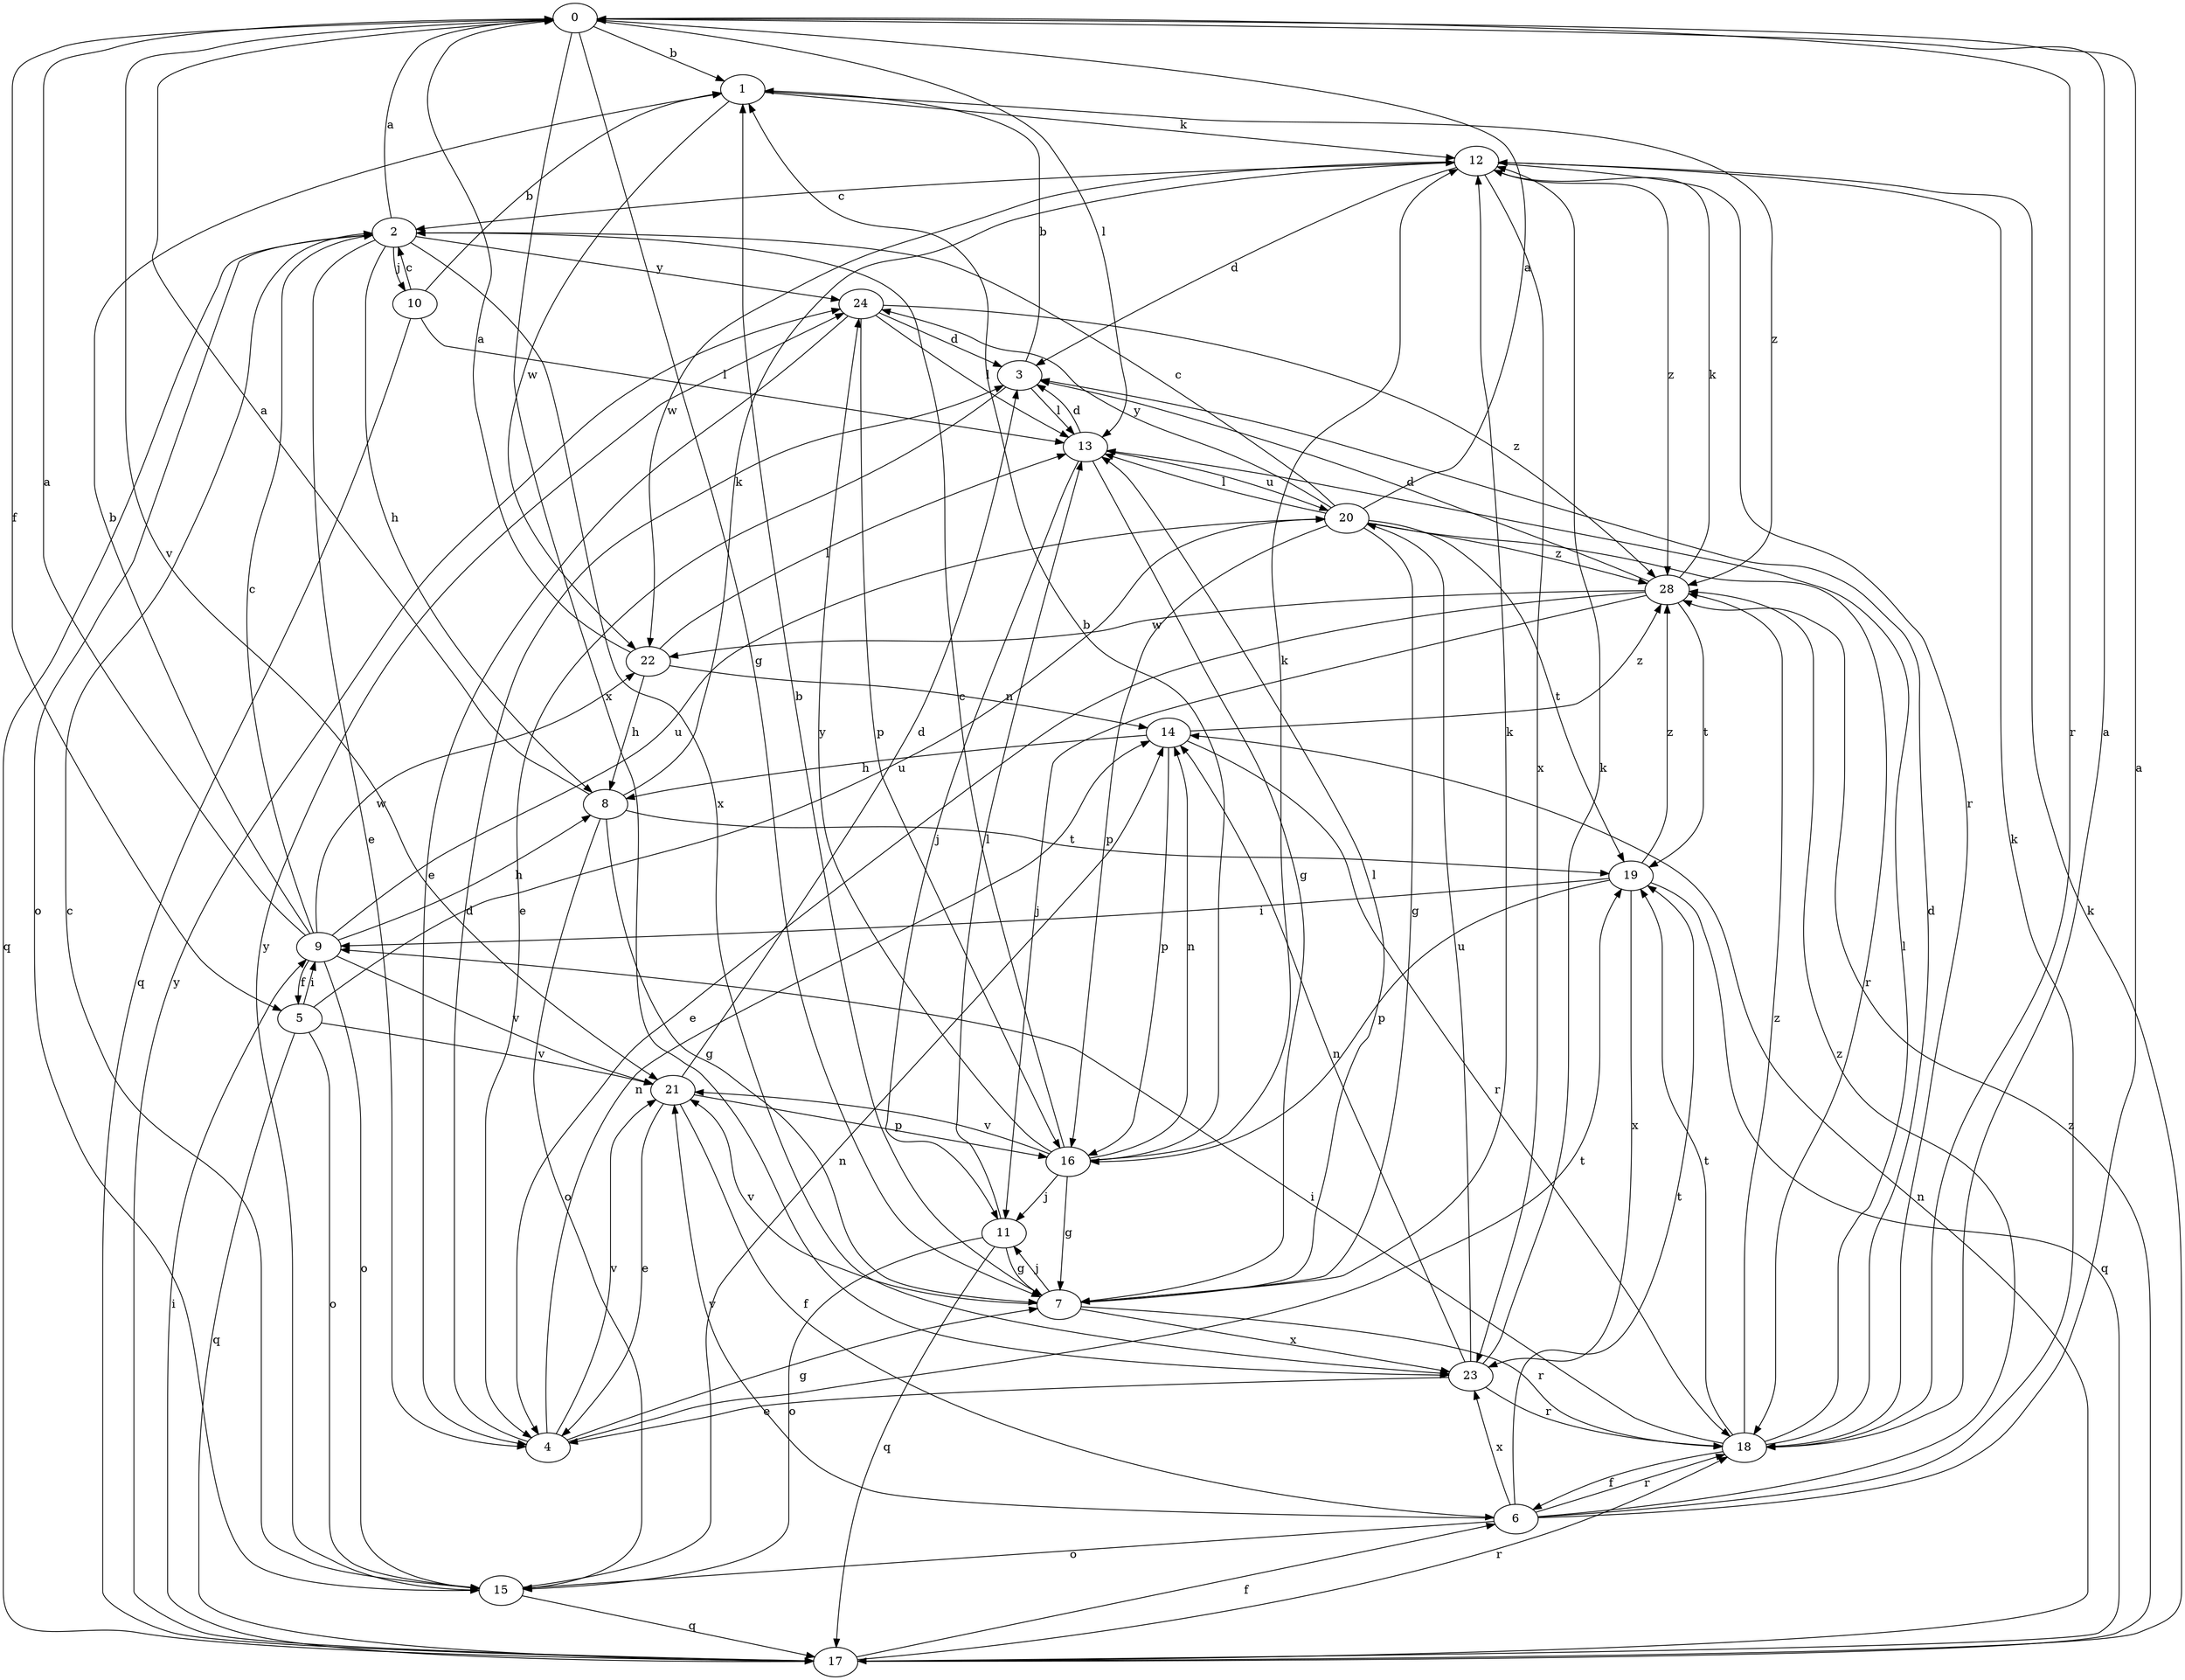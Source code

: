 strict digraph  {
0;
1;
2;
3;
4;
5;
6;
7;
8;
9;
10;
11;
12;
13;
14;
15;
16;
17;
18;
19;
20;
21;
22;
23;
24;
28;
0 -> 1  [label=b];
0 -> 5  [label=f];
0 -> 7  [label=g];
0 -> 13  [label=l];
0 -> 18  [label=r];
0 -> 21  [label=v];
0 -> 23  [label=x];
1 -> 12  [label=k];
1 -> 22  [label=w];
1 -> 28  [label=z];
2 -> 0  [label=a];
2 -> 4  [label=e];
2 -> 8  [label=h];
2 -> 10  [label=j];
2 -> 15  [label=o];
2 -> 17  [label=q];
2 -> 23  [label=x];
2 -> 24  [label=y];
3 -> 1  [label=b];
3 -> 4  [label=e];
3 -> 13  [label=l];
4 -> 3  [label=d];
4 -> 7  [label=g];
4 -> 14  [label=n];
4 -> 19  [label=t];
4 -> 21  [label=v];
5 -> 9  [label=i];
5 -> 15  [label=o];
5 -> 17  [label=q];
5 -> 20  [label=u];
5 -> 21  [label=v];
6 -> 0  [label=a];
6 -> 12  [label=k];
6 -> 15  [label=o];
6 -> 18  [label=r];
6 -> 19  [label=t];
6 -> 21  [label=v];
6 -> 23  [label=x];
6 -> 28  [label=z];
7 -> 1  [label=b];
7 -> 11  [label=j];
7 -> 12  [label=k];
7 -> 13  [label=l];
7 -> 18  [label=r];
7 -> 21  [label=v];
7 -> 23  [label=x];
8 -> 0  [label=a];
8 -> 7  [label=g];
8 -> 12  [label=k];
8 -> 15  [label=o];
8 -> 19  [label=t];
9 -> 0  [label=a];
9 -> 1  [label=b];
9 -> 2  [label=c];
9 -> 5  [label=f];
9 -> 8  [label=h];
9 -> 15  [label=o];
9 -> 20  [label=u];
9 -> 21  [label=v];
9 -> 22  [label=w];
10 -> 1  [label=b];
10 -> 2  [label=c];
10 -> 13  [label=l];
10 -> 17  [label=q];
11 -> 7  [label=g];
11 -> 13  [label=l];
11 -> 15  [label=o];
11 -> 17  [label=q];
12 -> 2  [label=c];
12 -> 3  [label=d];
12 -> 18  [label=r];
12 -> 22  [label=w];
12 -> 23  [label=x];
12 -> 28  [label=z];
13 -> 3  [label=d];
13 -> 7  [label=g];
13 -> 11  [label=j];
13 -> 20  [label=u];
14 -> 8  [label=h];
14 -> 16  [label=p];
14 -> 18  [label=r];
14 -> 28  [label=z];
15 -> 2  [label=c];
15 -> 14  [label=n];
15 -> 17  [label=q];
15 -> 24  [label=y];
16 -> 1  [label=b];
16 -> 2  [label=c];
16 -> 7  [label=g];
16 -> 11  [label=j];
16 -> 12  [label=k];
16 -> 14  [label=n];
16 -> 21  [label=v];
16 -> 24  [label=y];
17 -> 6  [label=f];
17 -> 9  [label=i];
17 -> 12  [label=k];
17 -> 14  [label=n];
17 -> 18  [label=r];
17 -> 24  [label=y];
17 -> 28  [label=z];
18 -> 0  [label=a];
18 -> 3  [label=d];
18 -> 6  [label=f];
18 -> 9  [label=i];
18 -> 13  [label=l];
18 -> 19  [label=t];
18 -> 28  [label=z];
19 -> 9  [label=i];
19 -> 16  [label=p];
19 -> 17  [label=q];
19 -> 23  [label=x];
19 -> 28  [label=z];
20 -> 0  [label=a];
20 -> 2  [label=c];
20 -> 7  [label=g];
20 -> 13  [label=l];
20 -> 16  [label=p];
20 -> 18  [label=r];
20 -> 19  [label=t];
20 -> 24  [label=y];
20 -> 28  [label=z];
21 -> 3  [label=d];
21 -> 4  [label=e];
21 -> 6  [label=f];
21 -> 16  [label=p];
22 -> 0  [label=a];
22 -> 8  [label=h];
22 -> 13  [label=l];
22 -> 14  [label=n];
23 -> 4  [label=e];
23 -> 12  [label=k];
23 -> 14  [label=n];
23 -> 18  [label=r];
23 -> 20  [label=u];
24 -> 3  [label=d];
24 -> 4  [label=e];
24 -> 13  [label=l];
24 -> 16  [label=p];
24 -> 28  [label=z];
28 -> 3  [label=d];
28 -> 4  [label=e];
28 -> 11  [label=j];
28 -> 12  [label=k];
28 -> 19  [label=t];
28 -> 22  [label=w];
}
